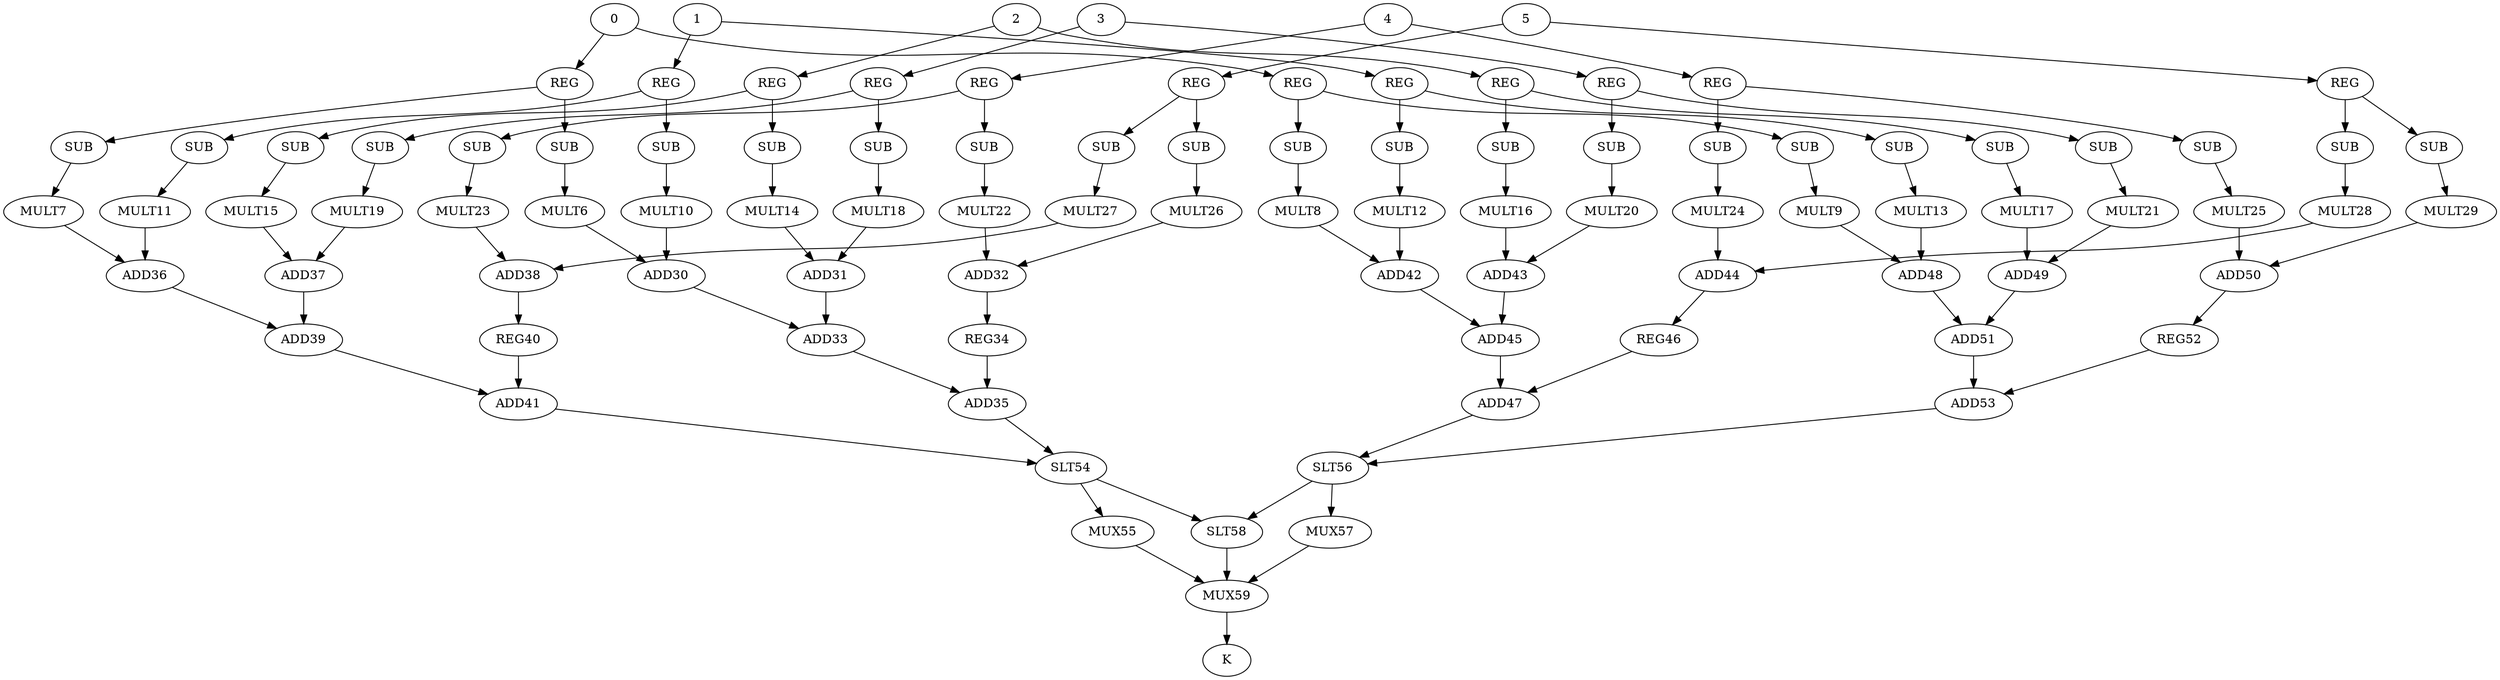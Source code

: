 strict digraph  {
0;
6 [label=MULT6];
7 [label=MULT7];
8 [label=MULT8];
9 [label=MULT9];
1;
10 [label=MULT10];
11 [label=MULT11];
12 [label=MULT12];
13 [label=MULT13];
2;
14 [label=MULT14];
15 [label=MULT15];
16 [label=MULT16];
17 [label=MULT17];
3;
18 [label=MULT18];
19 [label=MULT19];
20 [label=MULT20];
21 [label=MULT21];
4;
22 [label=MULT22];
23 [label=MULT23];
24 [label=MULT24];
25 [label=MULT25];
5;
26 [label=MULT26];
27 [label=MULT27];
28 [label=MULT28];
29 [label=MULT29];
30 [label=ADD30];
31 [label=ADD31];
32 [label=ADD32];
33 [label=ADD33];
34 [label=REG34];
35 [label=ADD35];
36 [label=ADD36];
37 [label=ADD37];
38 [label=ADD38];
39 [label=ADD39];
40 [label=REG40];
41 [label=ADD41];
42 [label=ADD42];
43 [label=ADD43];
44 [label=ADD44];
45 [label=ADD45];
46 [label=REG46];
47 [label=ADD47];
48 [label=ADD48];
49 [label=ADD49];
50 [label=ADD50];
51 [label=ADD51];
52 [label=REG52];
53 [label=ADD53];
54 [label=SLT54];
55 [label=MUX55];
56 [label=SLT56];
57 [label=MUX57];
58 [label=SLT58];
59 [label=MUX59];
60 [label=K];
61 [label=SUB];
62 [label=SUB];
63 [label=SUB];
64 [label=SUB];
65 [label=SUB];
66 [label=SUB];
67 [label=SUB];
68 [label=SUB];
69 [label=SUB];
70 [label=SUB];
71 [label=SUB];
72 [label=SUB];
73 [label=SUB];
74 [label=SUB];
75 [label=SUB];
76 [label=SUB];
77 [label=SUB];
78 [label=SUB];
79 [label=SUB];
80 [label=SUB];
81 [label=SUB];
82 [label=SUB];
83 [label=SUB];
84 [label=SUB];
85 [label=REG];
86 [label=REG];
87 [label=REG];
88 [label=REG];
89 [label=REG];
90 [label=REG];
91 [label=REG];
92 [label=REG];
93 [label=REG];
94 [label=REG];
95 [label=REG];
96 [label=REG];
0 -> 85;
0 -> 86;
6 -> 30;
7 -> 36;
8 -> 42;
9 -> 48;
1 -> 87;
1 -> 88;
10 -> 30;
11 -> 36;
12 -> 42;
13 -> 48;
2 -> 89;
2 -> 90;
14 -> 31;
15 -> 37;
16 -> 43;
17 -> 49;
3 -> 91;
3 -> 92;
18 -> 31;
19 -> 37;
20 -> 43;
21 -> 49;
4 -> 93;
4 -> 94;
22 -> 32;
23 -> 38;
24 -> 44;
25 -> 50;
5 -> 95;
5 -> 96;
26 -> 32;
27 -> 38;
28 -> 44;
29 -> 50;
30 -> 33;
31 -> 33;
32 -> 34;
33 -> 35;
34 -> 35;
35 -> 54;
36 -> 39;
37 -> 39;
38 -> 40;
39 -> 41;
40 -> 41;
41 -> 54;
42 -> 45;
43 -> 45;
44 -> 46;
45 -> 47;
46 -> 47;
47 -> 56;
48 -> 51;
49 -> 51;
50 -> 52;
51 -> 53;
52 -> 53;
53 -> 56;
54 -> 55;
54 -> 58;
55 -> 59;
56 -> 57;
56 -> 58;
57 -> 59;
58 -> 59;
59 -> 60;
61 -> 6;
62 -> 7;
63 -> 8;
64 -> 9;
65 -> 10;
66 -> 11;
67 -> 12;
68 -> 13;
69 -> 14;
70 -> 15;
71 -> 16;
72 -> 17;
73 -> 18;
74 -> 19;
75 -> 20;
76 -> 21;
77 -> 22;
78 -> 23;
79 -> 24;
80 -> 25;
81 -> 26;
82 -> 27;
83 -> 28;
84 -> 29;
85 -> 61;
85 -> 62;
86 -> 63;
86 -> 64;
87 -> 65;
87 -> 66;
88 -> 67;
88 -> 68;
89 -> 69;
89 -> 70;
90 -> 71;
90 -> 72;
91 -> 73;
91 -> 74;
92 -> 75;
92 -> 76;
93 -> 77;
93 -> 78;
94 -> 79;
94 -> 80;
95 -> 81;
95 -> 82;
96 -> 83;
96 -> 84;
}
